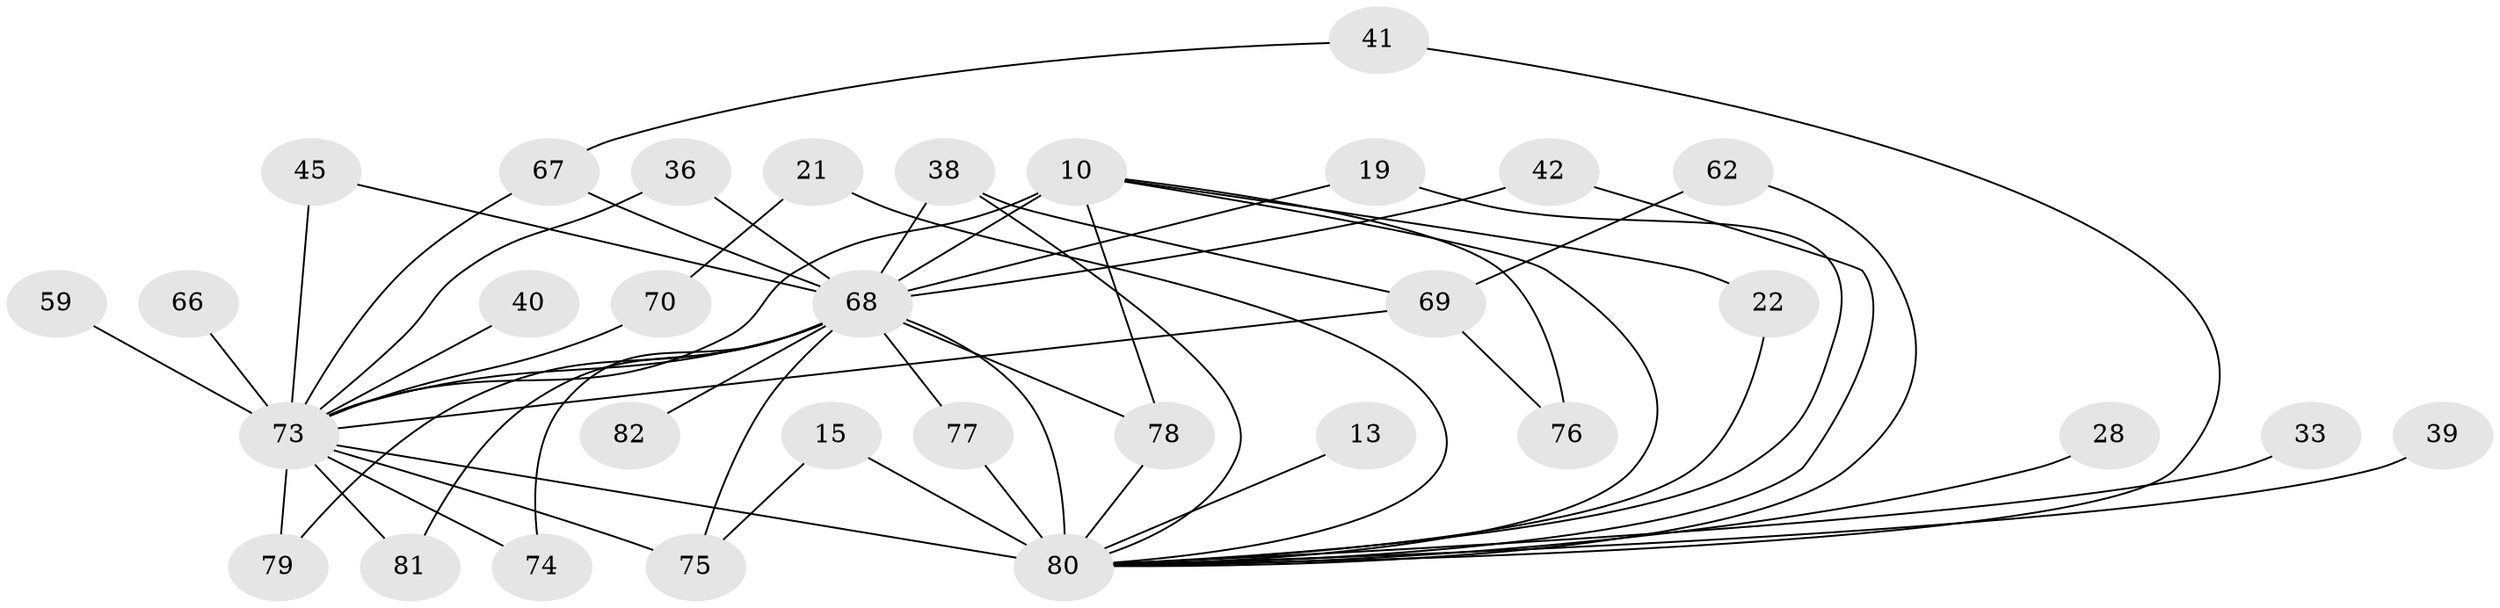 // original degree distribution, {29: 0.012195121951219513, 13: 0.012195121951219513, 16: 0.024390243902439025, 20: 0.024390243902439025, 19: 0.012195121951219513, 23: 0.012195121951219513, 24: 0.012195121951219513, 12: 0.012195121951219513, 4: 0.10975609756097561, 2: 0.573170731707317, 5: 0.04878048780487805, 3: 0.14634146341463414}
// Generated by graph-tools (version 1.1) at 2025/47/03/04/25 21:47:43]
// undirected, 32 vertices, 54 edges
graph export_dot {
graph [start="1"]
  node [color=gray90,style=filled];
  10 [super="+2"];
  13;
  15;
  19;
  21 [super="+17"];
  22;
  28;
  33;
  36;
  38 [super="+16"];
  39;
  40;
  41;
  42;
  45;
  59;
  62;
  66;
  67 [super="+63+24"];
  68 [super="+26+32+50"];
  69 [super="+43+64+54+30"];
  70;
  73 [super="+51+56+35+9"];
  74 [super="+60"];
  75 [super="+57"];
  76;
  77 [super="+49"];
  78 [super="+52+53"];
  79 [super="+34"];
  80 [super="+72"];
  81;
  82;
  10 -- 22;
  10 -- 76;
  10 -- 78;
  10 -- 80 [weight=5];
  10 -- 73 [weight=10];
  10 -- 68 [weight=5];
  13 -- 80 [weight=2];
  15 -- 75;
  15 -- 80 [weight=2];
  19 -- 80;
  19 -- 68;
  21 -- 70;
  21 -- 80 [weight=3];
  22 -- 80;
  28 -- 80;
  33 -- 80;
  36 -- 73;
  36 -- 68;
  38 -- 69 [weight=2];
  38 -- 80 [weight=2];
  38 -- 68 [weight=2];
  39 -- 80;
  40 -- 73 [weight=2];
  41 -- 67;
  41 -- 80;
  42 -- 80;
  42 -- 68;
  45 -- 73;
  45 -- 68;
  59 -- 73 [weight=2];
  62 -- 69;
  62 -- 80;
  66 -- 73 [weight=2];
  67 -- 73;
  67 -- 68 [weight=3];
  68 -- 73 [weight=14];
  68 -- 80 [weight=9];
  68 -- 74;
  68 -- 77 [weight=2];
  68 -- 78 [weight=2];
  68 -- 79;
  68 -- 81;
  68 -- 82 [weight=2];
  68 -- 75;
  69 -- 76;
  69 -- 73 [weight=6];
  70 -- 73;
  73 -- 80 [weight=18];
  73 -- 74 [weight=2];
  73 -- 81;
  73 -- 75 [weight=2];
  73 -- 79 [weight=2];
  77 -- 80;
  78 -- 80;
}

